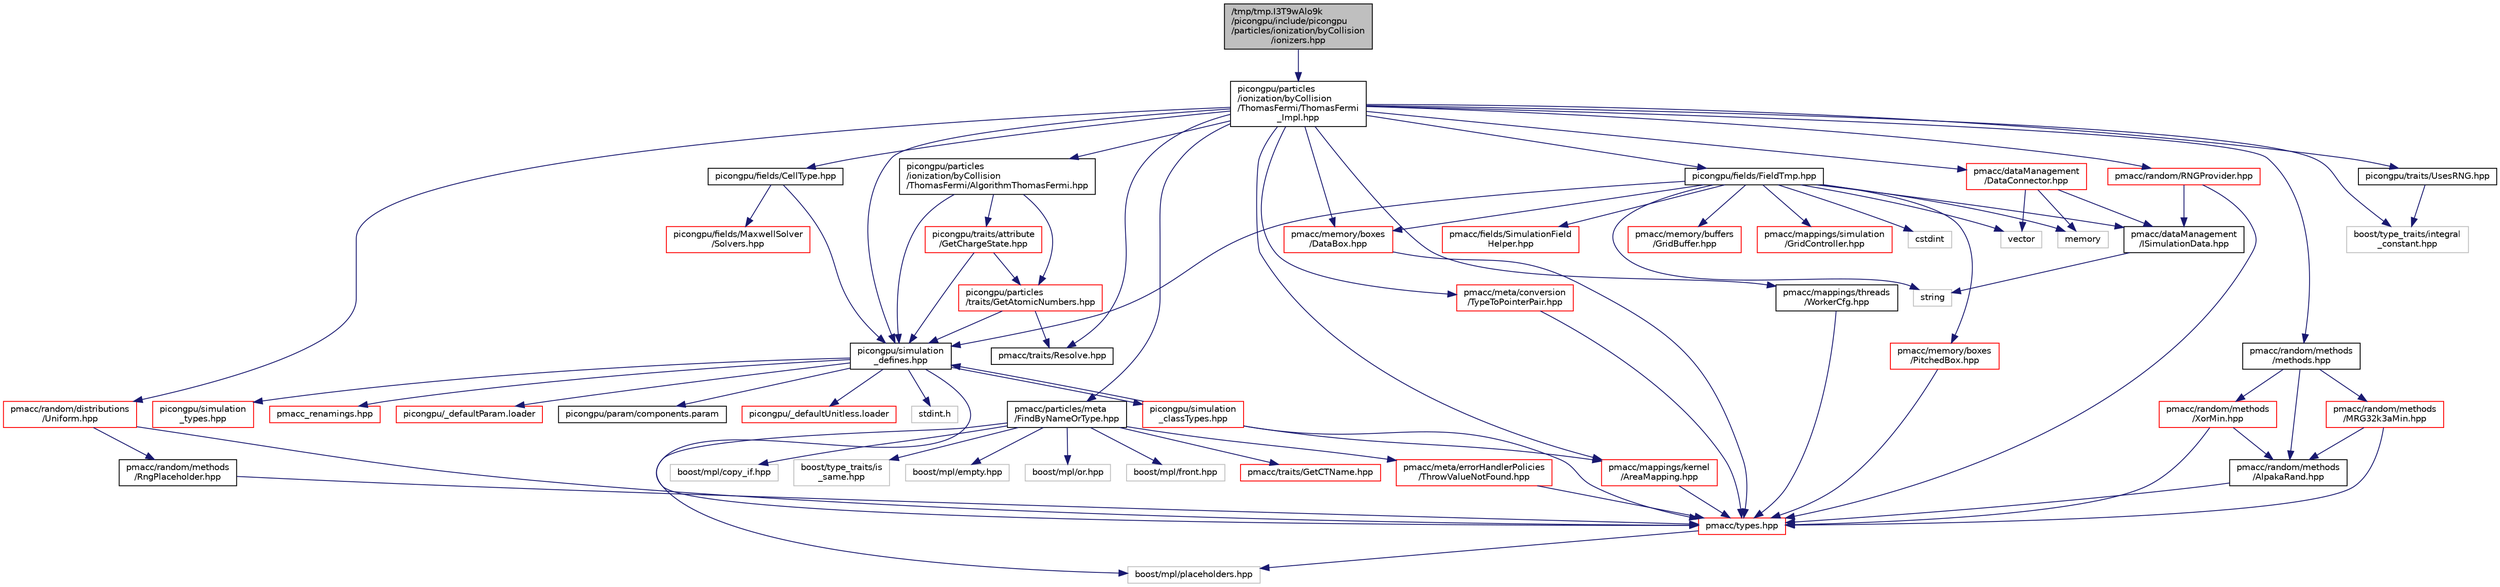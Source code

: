 digraph "/tmp/tmp.I3T9wAlo9k/picongpu/include/picongpu/particles/ionization/byCollision/ionizers.hpp"
{
 // LATEX_PDF_SIZE
  edge [fontname="Helvetica",fontsize="10",labelfontname="Helvetica",labelfontsize="10"];
  node [fontname="Helvetica",fontsize="10",shape=record];
  Node1 [label="/tmp/tmp.I3T9wAlo9k\l/picongpu/include/picongpu\l/particles/ionization/byCollision\l/ionizers.hpp",height=0.2,width=0.4,color="black", fillcolor="grey75", style="filled", fontcolor="black",tooltip=" "];
  Node1 -> Node2 [color="midnightblue",fontsize="10",style="solid",fontname="Helvetica"];
  Node2 [label="picongpu/particles\l/ionization/byCollision\l/ThomasFermi/ThomasFermi\l_Impl.hpp",height=0.2,width=0.4,color="black", fillcolor="white", style="filled",URL="$_thomas_fermi___impl_8hpp_source.html",tooltip=" "];
  Node2 -> Node3 [color="midnightblue",fontsize="10",style="solid",fontname="Helvetica"];
  Node3 [label="picongpu/simulation\l_defines.hpp",height=0.2,width=0.4,color="black", fillcolor="white", style="filled",URL="$simulation__defines_8hpp_source.html",tooltip=" "];
  Node3 -> Node4 [color="midnightblue",fontsize="10",style="solid",fontname="Helvetica"];
  Node4 [label="stdint.h",height=0.2,width=0.4,color="grey75", fillcolor="white", style="filled",tooltip=" "];
  Node3 -> Node5 [color="midnightblue",fontsize="10",style="solid",fontname="Helvetica"];
  Node5 [label="pmacc/types.hpp",height=0.2,width=0.4,color="red", fillcolor="white", style="filled",URL="$types_8hpp_source.html",tooltip=" "];
  Node5 -> Node34 [color="midnightblue",fontsize="10",style="solid",fontname="Helvetica"];
  Node34 [label="boost/mpl/placeholders.hpp",height=0.2,width=0.4,color="grey75", fillcolor="white", style="filled",tooltip=" "];
  Node3 -> Node36 [color="midnightblue",fontsize="10",style="solid",fontname="Helvetica"];
  Node36 [label="picongpu/simulation\l_types.hpp",height=0.2,width=0.4,color="red", fillcolor="white", style="filled",URL="$simulation__types_8hpp_source.html",tooltip=" "];
  Node3 -> Node70 [color="midnightblue",fontsize="10",style="solid",fontname="Helvetica"];
  Node70 [label="pmacc_renamings.hpp",height=0.2,width=0.4,color="red", fillcolor="white", style="filled",URL="$pmacc__renamings_8hpp_source.html",tooltip=" "];
  Node3 -> Node82 [color="midnightblue",fontsize="10",style="solid",fontname="Helvetica"];
  Node82 [label="picongpu/_defaultParam.loader",height=0.2,width=0.4,color="red", fillcolor="white", style="filled",URL="$__default_param_8loader.html",tooltip=" "];
  Node3 -> Node418 [color="midnightblue",fontsize="10",style="solid",fontname="Helvetica"];
  Node418 [label="picongpu/param/components.param",height=0.2,width=0.4,color="black", fillcolor="white", style="filled",URL="$components_8param.html",tooltip=" "];
  Node3 -> Node419 [color="midnightblue",fontsize="10",style="solid",fontname="Helvetica"];
  Node419 [label="picongpu/simulation\l_classTypes.hpp",height=0.2,width=0.4,color="red", fillcolor="white", style="filled",URL="$simulation__class_types_8hpp_source.html",tooltip=" "];
  Node419 -> Node5 [color="midnightblue",fontsize="10",style="solid",fontname="Helvetica"];
  Node419 -> Node3 [color="midnightblue",fontsize="10",style="solid",fontname="Helvetica"];
  Node419 -> Node349 [color="midnightblue",fontsize="10",style="solid",fontname="Helvetica"];
  Node349 [label="pmacc/mappings/kernel\l/AreaMapping.hpp",height=0.2,width=0.4,color="red", fillcolor="white", style="filled",URL="$_area_mapping_8hpp_source.html",tooltip=" "];
  Node349 -> Node5 [color="midnightblue",fontsize="10",style="solid",fontname="Helvetica"];
  Node3 -> Node421 [color="midnightblue",fontsize="10",style="solid",fontname="Helvetica"];
  Node421 [label="picongpu/_defaultUnitless.loader",height=0.2,width=0.4,color="red", fillcolor="white", style="filled",URL="$__default_unitless_8loader.html",tooltip=" "];
  Node2 -> Node138 [color="midnightblue",fontsize="10",style="solid",fontname="Helvetica"];
  Node138 [label="pmacc/traits/Resolve.hpp",height=0.2,width=0.4,color="black", fillcolor="white", style="filled",URL="$_resolve_8hpp_source.html",tooltip=" "];
  Node2 -> Node410 [color="midnightblue",fontsize="10",style="solid",fontname="Helvetica"];
  Node410 [label="pmacc/particles/meta\l/FindByNameOrType.hpp",height=0.2,width=0.4,color="black", fillcolor="white", style="filled",URL="$_find_by_name_or_type_8hpp_source.html",tooltip=" "];
  Node410 -> Node396 [color="midnightblue",fontsize="10",style="solid",fontname="Helvetica"];
  Node396 [label="pmacc/traits/GetCTName.hpp",height=0.2,width=0.4,color="red", fillcolor="white", style="filled",URL="$_get_c_t_name_8hpp_source.html",tooltip=" "];
  Node410 -> Node379 [color="midnightblue",fontsize="10",style="solid",fontname="Helvetica"];
  Node379 [label="pmacc/meta/errorHandlerPolicies\l/ThrowValueNotFound.hpp",height=0.2,width=0.4,color="red", fillcolor="white", style="filled",URL="$_throw_value_not_found_8hpp_source.html",tooltip=" "];
  Node379 -> Node5 [color="midnightblue",fontsize="10",style="solid",fontname="Helvetica"];
  Node410 -> Node34 [color="midnightblue",fontsize="10",style="solid",fontname="Helvetica"];
  Node410 -> Node388 [color="midnightblue",fontsize="10",style="solid",fontname="Helvetica"];
  Node388 [label="boost/mpl/copy_if.hpp",height=0.2,width=0.4,color="grey75", fillcolor="white", style="filled",tooltip=" "];
  Node410 -> Node140 [color="midnightblue",fontsize="10",style="solid",fontname="Helvetica"];
  Node140 [label="boost/type_traits/is\l_same.hpp",height=0.2,width=0.4,color="grey75", fillcolor="white", style="filled",tooltip=" "];
  Node410 -> Node228 [color="midnightblue",fontsize="10",style="solid",fontname="Helvetica"];
  Node228 [label="boost/mpl/empty.hpp",height=0.2,width=0.4,color="grey75", fillcolor="white", style="filled",tooltip=" "];
  Node410 -> Node411 [color="midnightblue",fontsize="10",style="solid",fontname="Helvetica"];
  Node411 [label="boost/mpl/or.hpp",height=0.2,width=0.4,color="grey75", fillcolor="white", style="filled",tooltip=" "];
  Node410 -> Node366 [color="midnightblue",fontsize="10",style="solid",fontname="Helvetica"];
  Node366 [label="boost/mpl/front.hpp",height=0.2,width=0.4,color="grey75", fillcolor="white", style="filled",tooltip=" "];
  Node2 -> Node428 [color="midnightblue",fontsize="10",style="solid",fontname="Helvetica"];
  Node428 [label="picongpu/traits/UsesRNG.hpp",height=0.2,width=0.4,color="black", fillcolor="white", style="filled",URL="$_uses_r_n_g_8hpp_source.html",tooltip=" "];
  Node428 -> Node429 [color="midnightblue",fontsize="10",style="solid",fontname="Helvetica"];
  Node429 [label="boost/type_traits/integral\l_constant.hpp",height=0.2,width=0.4,color="grey75", fillcolor="white", style="filled",tooltip=" "];
  Node2 -> Node430 [color="midnightblue",fontsize="10",style="solid",fontname="Helvetica"];
  Node430 [label="picongpu/fields/CellType.hpp",height=0.2,width=0.4,color="black", fillcolor="white", style="filled",URL="$_cell_type_8hpp_source.html",tooltip=" "];
  Node430 -> Node3 [color="midnightblue",fontsize="10",style="solid",fontname="Helvetica"];
  Node430 -> Node431 [color="midnightblue",fontsize="10",style="solid",fontname="Helvetica"];
  Node431 [label="picongpu/fields/MaxwellSolver\l/Solvers.hpp",height=0.2,width=0.4,color="red", fillcolor="white", style="filled",URL="$_solvers_8hpp_source.html",tooltip=" "];
  Node2 -> Node342 [color="midnightblue",fontsize="10",style="solid",fontname="Helvetica"];
  Node342 [label="picongpu/fields/FieldTmp.hpp",height=0.2,width=0.4,color="black", fillcolor="white", style="filled",URL="$_field_tmp_8hpp_source.html",tooltip=" "];
  Node342 -> Node3 [color="midnightblue",fontsize="10",style="solid",fontname="Helvetica"];
  Node342 -> Node235 [color="midnightblue",fontsize="10",style="solid",fontname="Helvetica"];
  Node235 [label="pmacc/fields/SimulationField\lHelper.hpp",height=0.2,width=0.4,color="red", fillcolor="white", style="filled",URL="$_simulation_field_helper_8hpp_source.html",tooltip=" "];
  Node342 -> Node251 [color="midnightblue",fontsize="10",style="solid",fontname="Helvetica"];
  Node251 [label="pmacc/dataManagement\l/ISimulationData.hpp",height=0.2,width=0.4,color="black", fillcolor="white", style="filled",URL="$_i_simulation_data_8hpp_source.html",tooltip=" "];
  Node251 -> Node11 [color="midnightblue",fontsize="10",style="solid",fontname="Helvetica"];
  Node11 [label="string",height=0.2,width=0.4,color="grey75", fillcolor="white", style="filled",tooltip=" "];
  Node342 -> Node252 [color="midnightblue",fontsize="10",style="solid",fontname="Helvetica"];
  Node252 [label="pmacc/memory/buffers\l/GridBuffer.hpp",height=0.2,width=0.4,color="red", fillcolor="white", style="filled",URL="$_grid_buffer_8hpp_source.html",tooltip=" "];
  Node342 -> Node113 [color="midnightblue",fontsize="10",style="solid",fontname="Helvetica"];
  Node113 [label="pmacc/mappings/simulation\l/GridController.hpp",height=0.2,width=0.4,color="red", fillcolor="white", style="filled",URL="$_grid_controller_8hpp_source.html",tooltip=" "];
  Node342 -> Node321 [color="midnightblue",fontsize="10",style="solid",fontname="Helvetica"];
  Node321 [label="pmacc/memory/boxes\l/DataBox.hpp",height=0.2,width=0.4,color="red", fillcolor="white", style="filled",URL="$_data_box_8hpp_source.html",tooltip=" "];
  Node321 -> Node5 [color="midnightblue",fontsize="10",style="solid",fontname="Helvetica"];
  Node342 -> Node322 [color="midnightblue",fontsize="10",style="solid",fontname="Helvetica"];
  Node322 [label="pmacc/memory/boxes\l/PitchedBox.hpp",height=0.2,width=0.4,color="red", fillcolor="white", style="filled",URL="$_pitched_box_8hpp_source.html",tooltip=" "];
  Node322 -> Node5 [color="midnightblue",fontsize="10",style="solid",fontname="Helvetica"];
  Node342 -> Node15 [color="midnightblue",fontsize="10",style="solid",fontname="Helvetica"];
  Node15 [label="cstdint",height=0.2,width=0.4,color="grey75", fillcolor="white", style="filled",tooltip=" "];
  Node342 -> Node293 [color="midnightblue",fontsize="10",style="solid",fontname="Helvetica"];
  Node293 [label="memory",height=0.2,width=0.4,color="grey75", fillcolor="white", style="filled",tooltip=" "];
  Node342 -> Node11 [color="midnightblue",fontsize="10",style="solid",fontname="Helvetica"];
  Node342 -> Node119 [color="midnightblue",fontsize="10",style="solid",fontname="Helvetica"];
  Node119 [label="vector",height=0.2,width=0.4,color="grey75", fillcolor="white", style="filled",tooltip=" "];
  Node2 -> Node465 [color="midnightblue",fontsize="10",style="solid",fontname="Helvetica"];
  Node465 [label="picongpu/particles\l/ionization/byCollision\l/ThomasFermi/AlgorithmThomasFermi.hpp",height=0.2,width=0.4,color="black", fillcolor="white", style="filled",URL="$_algorithm_thomas_fermi_8hpp.html",tooltip=" "];
  Node465 -> Node3 [color="midnightblue",fontsize="10",style="solid",fontname="Helvetica"];
  Node465 -> Node466 [color="midnightblue",fontsize="10",style="solid",fontname="Helvetica"];
  Node466 [label="picongpu/particles\l/traits/GetAtomicNumbers.hpp",height=0.2,width=0.4,color="red", fillcolor="white", style="filled",URL="$_get_atomic_numbers_8hpp_source.html",tooltip=" "];
  Node466 -> Node3 [color="midnightblue",fontsize="10",style="solid",fontname="Helvetica"];
  Node466 -> Node138 [color="midnightblue",fontsize="10",style="solid",fontname="Helvetica"];
  Node465 -> Node467 [color="midnightblue",fontsize="10",style="solid",fontname="Helvetica"];
  Node467 [label="picongpu/traits/attribute\l/GetChargeState.hpp",height=0.2,width=0.4,color="red", fillcolor="white", style="filled",URL="$_get_charge_state_8hpp_source.html",tooltip=" "];
  Node467 -> Node3 [color="midnightblue",fontsize="10",style="solid",fontname="Helvetica"];
  Node467 -> Node466 [color="midnightblue",fontsize="10",style="solid",fontname="Helvetica"];
  Node2 -> Node125 [color="midnightblue",fontsize="10",style="solid",fontname="Helvetica"];
  Node125 [label="pmacc/random/methods\l/methods.hpp",height=0.2,width=0.4,color="black", fillcolor="white", style="filled",URL="$methods_8hpp_source.html",tooltip=" "];
  Node125 -> Node126 [color="midnightblue",fontsize="10",style="solid",fontname="Helvetica"];
  Node126 [label="pmacc/random/methods\l/AlpakaRand.hpp",height=0.2,width=0.4,color="black", fillcolor="white", style="filled",URL="$_alpaka_rand_8hpp_source.html",tooltip=" "];
  Node126 -> Node5 [color="midnightblue",fontsize="10",style="solid",fontname="Helvetica"];
  Node125 -> Node127 [color="midnightblue",fontsize="10",style="solid",fontname="Helvetica"];
  Node127 [label="pmacc/random/methods\l/MRG32k3aMin.hpp",height=0.2,width=0.4,color="red", fillcolor="white", style="filled",URL="$_m_r_g32k3a_min_8hpp_source.html",tooltip=" "];
  Node127 -> Node5 [color="midnightblue",fontsize="10",style="solid",fontname="Helvetica"];
  Node127 -> Node126 [color="midnightblue",fontsize="10",style="solid",fontname="Helvetica"];
  Node125 -> Node128 [color="midnightblue",fontsize="10",style="solid",fontname="Helvetica"];
  Node128 [label="pmacc/random/methods\l/XorMin.hpp",height=0.2,width=0.4,color="red", fillcolor="white", style="filled",URL="$_xor_min_8hpp_source.html",tooltip=" "];
  Node128 -> Node5 [color="midnightblue",fontsize="10",style="solid",fontname="Helvetica"];
  Node128 -> Node126 [color="midnightblue",fontsize="10",style="solid",fontname="Helvetica"];
  Node2 -> Node175 [color="midnightblue",fontsize="10",style="solid",fontname="Helvetica"];
  Node175 [label="pmacc/random/distributions\l/Uniform.hpp",height=0.2,width=0.4,color="red", fillcolor="white", style="filled",URL="$_uniform_8hpp_source.html",tooltip=" "];
  Node175 -> Node5 [color="midnightblue",fontsize="10",style="solid",fontname="Helvetica"];
  Node175 -> Node176 [color="midnightblue",fontsize="10",style="solid",fontname="Helvetica"];
  Node176 [label="pmacc/random/methods\l/RngPlaceholder.hpp",height=0.2,width=0.4,color="black", fillcolor="white", style="filled",URL="$_rng_placeholder_8hpp_source.html",tooltip=" "];
  Node176 -> Node5 [color="midnightblue",fontsize="10",style="solid",fontname="Helvetica"];
  Node2 -> Node468 [color="midnightblue",fontsize="10",style="solid",fontname="Helvetica"];
  Node468 [label="pmacc/random/RNGProvider.hpp",height=0.2,width=0.4,color="red", fillcolor="white", style="filled",URL="$_r_n_g_provider_8hpp_source.html",tooltip=" "];
  Node468 -> Node5 [color="midnightblue",fontsize="10",style="solid",fontname="Helvetica"];
  Node468 -> Node251 [color="midnightblue",fontsize="10",style="solid",fontname="Helvetica"];
  Node2 -> Node290 [color="midnightblue",fontsize="10",style="solid",fontname="Helvetica"];
  Node290 [label="pmacc/dataManagement\l/DataConnector.hpp",height=0.2,width=0.4,color="red", fillcolor="white", style="filled",URL="$_data_connector_8hpp_source.html",tooltip=" "];
  Node290 -> Node251 [color="midnightblue",fontsize="10",style="solid",fontname="Helvetica"];
  Node290 -> Node119 [color="midnightblue",fontsize="10",style="solid",fontname="Helvetica"];
  Node290 -> Node293 [color="midnightblue",fontsize="10",style="solid",fontname="Helvetica"];
  Node2 -> Node401 [color="midnightblue",fontsize="10",style="solid",fontname="Helvetica"];
  Node401 [label="pmacc/meta/conversion\l/TypeToPointerPair.hpp",height=0.2,width=0.4,color="red", fillcolor="white", style="filled",URL="$_type_to_pointer_pair_8hpp_source.html",tooltip=" "];
  Node401 -> Node5 [color="midnightblue",fontsize="10",style="solid",fontname="Helvetica"];
  Node2 -> Node321 [color="midnightblue",fontsize="10",style="solid",fontname="Helvetica"];
  Node2 -> Node349 [color="midnightblue",fontsize="10",style="solid",fontname="Helvetica"];
  Node2 -> Node407 [color="midnightblue",fontsize="10",style="solid",fontname="Helvetica"];
  Node407 [label="pmacc/mappings/threads\l/WorkerCfg.hpp",height=0.2,width=0.4,color="black", fillcolor="white", style="filled",URL="$_worker_cfg_8hpp_source.html",tooltip=" "];
  Node407 -> Node5 [color="midnightblue",fontsize="10",style="solid",fontname="Helvetica"];
  Node2 -> Node429 [color="midnightblue",fontsize="10",style="solid",fontname="Helvetica"];
}
